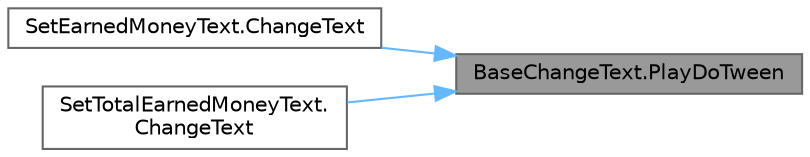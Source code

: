 digraph "BaseChangeText.PlayDoTween"
{
 // LATEX_PDF_SIZE
  bgcolor="transparent";
  edge [fontname=Helvetica,fontsize=10,labelfontname=Helvetica,labelfontsize=10];
  node [fontname=Helvetica,fontsize=10,shape=box,height=0.2,width=0.4];
  rankdir="RL";
  Node1 [id="Node000001",label="BaseChangeText.PlayDoTween",height=0.2,width=0.4,color="gray40", fillcolor="grey60", style="filled", fontcolor="black",tooltip=" "];
  Node1 -> Node2 [id="edge1_Node000001_Node000002",dir="back",color="steelblue1",style="solid",tooltip=" "];
  Node2 [id="Node000002",label="SetEarnedMoneyText.ChangeText",height=0.2,width=0.4,color="grey40", fillcolor="white", style="filled",URL="$class_set_earned_money_text.html#a5b7c7a55df7f2316556c6ca6d8c1c07f",tooltip=" "];
  Node1 -> Node3 [id="edge2_Node000001_Node000003",dir="back",color="steelblue1",style="solid",tooltip=" "];
  Node3 [id="Node000003",label="SetTotalEarnedMoneyText.\lChangeText",height=0.2,width=0.4,color="grey40", fillcolor="white", style="filled",URL="$class_set_total_earned_money_text.html#a3f4bccfc2797ba947c936d9a7b126c29",tooltip=" "];
}
